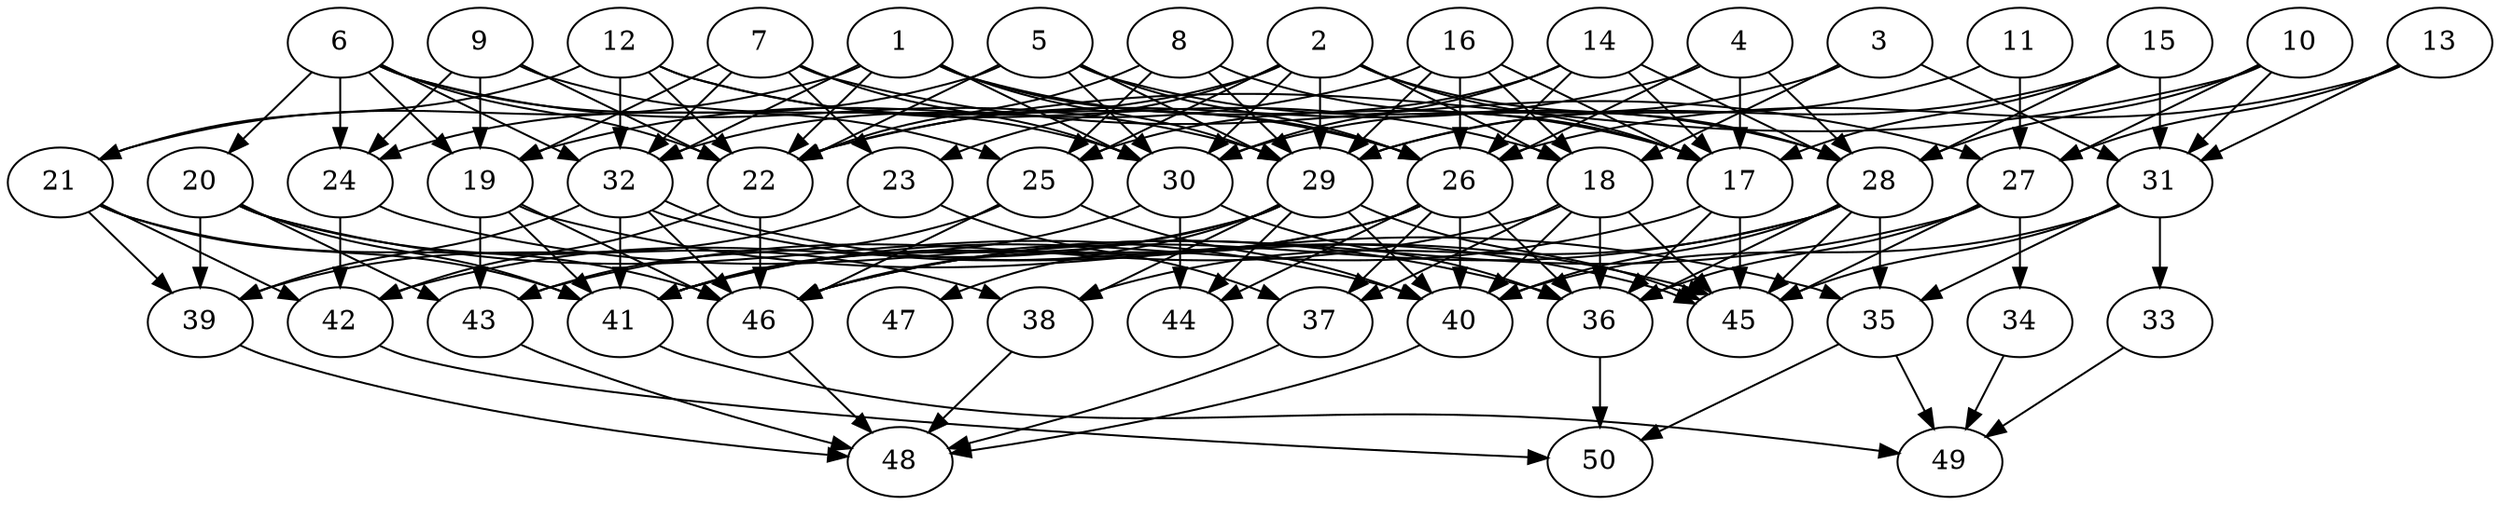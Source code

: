 // DAG automatically generated by daggen at Thu Oct  3 14:07:58 2019
// ./daggen --dot -n 50 --ccr 0.4 --fat 0.7 --regular 0.9 --density 0.5 --mindata 5242880 --maxdata 52428800 
digraph G {
  1 [size="69150720", alpha="0.07", expect_size="27660288"] 
  1 -> 17 [size ="27660288"]
  1 -> 21 [size ="27660288"]
  1 -> 22 [size ="27660288"]
  1 -> 26 [size ="27660288"]
  1 -> 29 [size ="27660288"]
  1 -> 30 [size ="27660288"]
  1 -> 32 [size ="27660288"]
  2 [size="28771840", alpha="0.14", expect_size="11508736"] 
  2 -> 17 [size ="11508736"]
  2 -> 18 [size ="11508736"]
  2 -> 23 [size ="11508736"]
  2 -> 25 [size ="11508736"]
  2 -> 28 [size ="11508736"]
  2 -> 29 [size ="11508736"]
  2 -> 30 [size ="11508736"]
  2 -> 32 [size ="11508736"]
  3 [size="109657600", alpha="0.19", expect_size="43863040"] 
  3 -> 18 [size ="43863040"]
  3 -> 30 [size ="43863040"]
  3 -> 31 [size ="43863040"]
  4 [size="102461440", alpha="0.08", expect_size="40984576"] 
  4 -> 17 [size ="40984576"]
  4 -> 22 [size ="40984576"]
  4 -> 26 [size ="40984576"]
  4 -> 28 [size ="40984576"]
  5 [size="35461120", alpha="0.18", expect_size="14184448"] 
  5 -> 22 [size ="14184448"]
  5 -> 24 [size ="14184448"]
  5 -> 26 [size ="14184448"]
  5 -> 28 [size ="14184448"]
  5 -> 29 [size ="14184448"]
  5 -> 30 [size ="14184448"]
  6 [size="107975680", alpha="0.11", expect_size="43190272"] 
  6 -> 19 [size ="43190272"]
  6 -> 20 [size ="43190272"]
  6 -> 22 [size ="43190272"]
  6 -> 24 [size ="43190272"]
  6 -> 25 [size ="43190272"]
  6 -> 29 [size ="43190272"]
  6 -> 32 [size ="43190272"]
  7 [size="93455360", alpha="0.11", expect_size="37382144"] 
  7 -> 19 [size ="37382144"]
  7 -> 23 [size ="37382144"]
  7 -> 27 [size ="37382144"]
  7 -> 30 [size ="37382144"]
  7 -> 32 [size ="37382144"]
  8 [size="65502720", alpha="0.19", expect_size="26201088"] 
  8 -> 17 [size ="26201088"]
  8 -> 22 [size ="26201088"]
  8 -> 25 [size ="26201088"]
  8 -> 29 [size ="26201088"]
  9 [size="45969920", alpha="0.06", expect_size="18387968"] 
  9 -> 19 [size ="18387968"]
  9 -> 22 [size ="18387968"]
  9 -> 24 [size ="18387968"]
  9 -> 30 [size ="18387968"]
  10 [size="43540480", alpha="0.02", expect_size="17416192"] 
  10 -> 22 [size ="17416192"]
  10 -> 27 [size ="17416192"]
  10 -> 28 [size ="17416192"]
  10 -> 31 [size ="17416192"]
  11 [size="99550720", alpha="0.06", expect_size="39820288"] 
  11 -> 27 [size ="39820288"]
  11 -> 29 [size ="39820288"]
  12 [size="21096960", alpha="0.02", expect_size="8438784"] 
  12 -> 18 [size ="8438784"]
  12 -> 21 [size ="8438784"]
  12 -> 22 [size ="8438784"]
  12 -> 26 [size ="8438784"]
  12 -> 32 [size ="8438784"]
  13 [size="103618560", alpha="0.11", expect_size="41447424"] 
  13 -> 26 [size ="41447424"]
  13 -> 27 [size ="41447424"]
  13 -> 31 [size ="41447424"]
  14 [size="94771200", alpha="0.03", expect_size="37908480"] 
  14 -> 17 [size ="37908480"]
  14 -> 25 [size ="37908480"]
  14 -> 26 [size ="37908480"]
  14 -> 28 [size ="37908480"]
  14 -> 30 [size ="37908480"]
  15 [size="24202240", alpha="0.06", expect_size="9680896"] 
  15 -> 17 [size ="9680896"]
  15 -> 28 [size ="9680896"]
  15 -> 29 [size ="9680896"]
  15 -> 31 [size ="9680896"]
  16 [size="130462720", alpha="0.13", expect_size="52185088"] 
  16 -> 17 [size ="52185088"]
  16 -> 18 [size ="52185088"]
  16 -> 19 [size ="52185088"]
  16 -> 26 [size ="52185088"]
  16 -> 29 [size ="52185088"]
  17 [size="74488320", alpha="0.14", expect_size="29795328"] 
  17 -> 36 [size ="29795328"]
  17 -> 41 [size ="29795328"]
  17 -> 45 [size ="29795328"]
  18 [size="18728960", alpha="0.12", expect_size="7491584"] 
  18 -> 36 [size ="7491584"]
  18 -> 37 [size ="7491584"]
  18 -> 40 [size ="7491584"]
  18 -> 43 [size ="7491584"]
  18 -> 45 [size ="7491584"]
  19 [size="13598720", alpha="0.19", expect_size="5439488"] 
  19 -> 35 [size ="5439488"]
  19 -> 41 [size ="5439488"]
  19 -> 43 [size ="5439488"]
  19 -> 46 [size ="5439488"]
  20 [size="48537600", alpha="0.03", expect_size="19415040"] 
  20 -> 38 [size ="19415040"]
  20 -> 39 [size ="19415040"]
  20 -> 40 [size ="19415040"]
  20 -> 41 [size ="19415040"]
  20 -> 43 [size ="19415040"]
  21 [size="62374400", alpha="0.16", expect_size="24949760"] 
  21 -> 39 [size ="24949760"]
  21 -> 41 [size ="24949760"]
  21 -> 42 [size ="24949760"]
  21 -> 46 [size ="24949760"]
  22 [size="96332800", alpha="0.12", expect_size="38533120"] 
  22 -> 42 [size ="38533120"]
  22 -> 46 [size ="38533120"]
  23 [size="106956800", alpha="0.04", expect_size="42782720"] 
  23 -> 37 [size ="42782720"]
  23 -> 39 [size ="42782720"]
  24 [size="51891200", alpha="0.12", expect_size="20756480"] 
  24 -> 36 [size ="20756480"]
  24 -> 42 [size ="20756480"]
  25 [size="71815680", alpha="0.03", expect_size="28726272"] 
  25 -> 40 [size ="28726272"]
  25 -> 43 [size ="28726272"]
  25 -> 46 [size ="28726272"]
  26 [size="104363520", alpha="0.11", expect_size="41745408"] 
  26 -> 36 [size ="41745408"]
  26 -> 37 [size ="41745408"]
  26 -> 40 [size ="41745408"]
  26 -> 41 [size ="41745408"]
  26 -> 44 [size ="41745408"]
  26 -> 46 [size ="41745408"]
  27 [size="65269760", alpha="0.12", expect_size="26107904"] 
  27 -> 34 [size ="26107904"]
  27 -> 36 [size ="26107904"]
  27 -> 45 [size ="26107904"]
  27 -> 46 [size ="26107904"]
  28 [size="29550080", alpha="0.02", expect_size="11820032"] 
  28 -> 35 [size ="11820032"]
  28 -> 36 [size ="11820032"]
  28 -> 38 [size ="11820032"]
  28 -> 40 [size ="11820032"]
  28 -> 45 [size ="11820032"]
  28 -> 46 [size ="11820032"]
  29 [size="99297280", alpha="0.17", expect_size="39718912"] 
  29 -> 38 [size ="39718912"]
  29 -> 40 [size ="39718912"]
  29 -> 41 [size ="39718912"]
  29 -> 42 [size ="39718912"]
  29 -> 44 [size ="39718912"]
  29 -> 45 [size ="39718912"]
  29 -> 47 [size ="39718912"]
  30 [size="91077120", alpha="0.18", expect_size="36430848"] 
  30 -> 36 [size ="36430848"]
  30 -> 41 [size ="36430848"]
  30 -> 44 [size ="36430848"]
  31 [size="105925120", alpha="0.14", expect_size="42370048"] 
  31 -> 33 [size ="42370048"]
  31 -> 35 [size ="42370048"]
  31 -> 40 [size ="42370048"]
  31 -> 45 [size ="42370048"]
  32 [size="81925120", alpha="0.10", expect_size="32770048"] 
  32 -> 39 [size ="32770048"]
  32 -> 41 [size ="32770048"]
  32 -> 45 [size ="32770048"]
  32 -> 45 [size ="32770048"]
  32 -> 46 [size ="32770048"]
  33 [size="34744320", alpha="0.02", expect_size="13897728"] 
  33 -> 49 [size ="13897728"]
  34 [size="60930560", alpha="0.08", expect_size="24372224"] 
  34 -> 49 [size ="24372224"]
  35 [size="13913600", alpha="0.16", expect_size="5565440"] 
  35 -> 49 [size ="5565440"]
  35 -> 50 [size ="5565440"]
  36 [size="34012160", alpha="0.04", expect_size="13604864"] 
  36 -> 50 [size ="13604864"]
  37 [size="98129920", alpha="0.02", expect_size="39251968"] 
  37 -> 48 [size ="39251968"]
  38 [size="50688000", alpha="0.01", expect_size="20275200"] 
  38 -> 48 [size ="20275200"]
  39 [size="62044160", alpha="0.20", expect_size="24817664"] 
  39 -> 48 [size ="24817664"]
  40 [size="47104000", alpha="0.05", expect_size="18841600"] 
  40 -> 48 [size ="18841600"]
  41 [size="36295680", alpha="0.19", expect_size="14518272"] 
  41 -> 49 [size ="14518272"]
  42 [size="116067840", alpha="0.06", expect_size="46427136"] 
  42 -> 50 [size ="46427136"]
  43 [size="58478080", alpha="0.10", expect_size="23391232"] 
  43 -> 48 [size ="23391232"]
  44 [size="72007680", alpha="0.20", expect_size="28803072"] 
  45 [size="120355840", alpha="0.20", expect_size="48142336"] 
  46 [size="96655360", alpha="0.15", expect_size="38662144"] 
  46 -> 48 [size ="38662144"]
  47 [size="118261760", alpha="0.20", expect_size="47304704"] 
  48 [size="128596480", alpha="0.07", expect_size="51438592"] 
  49 [size="15319040", alpha="0.09", expect_size="6127616"] 
  50 [size="14848000", alpha="0.03", expect_size="5939200"] 
}
